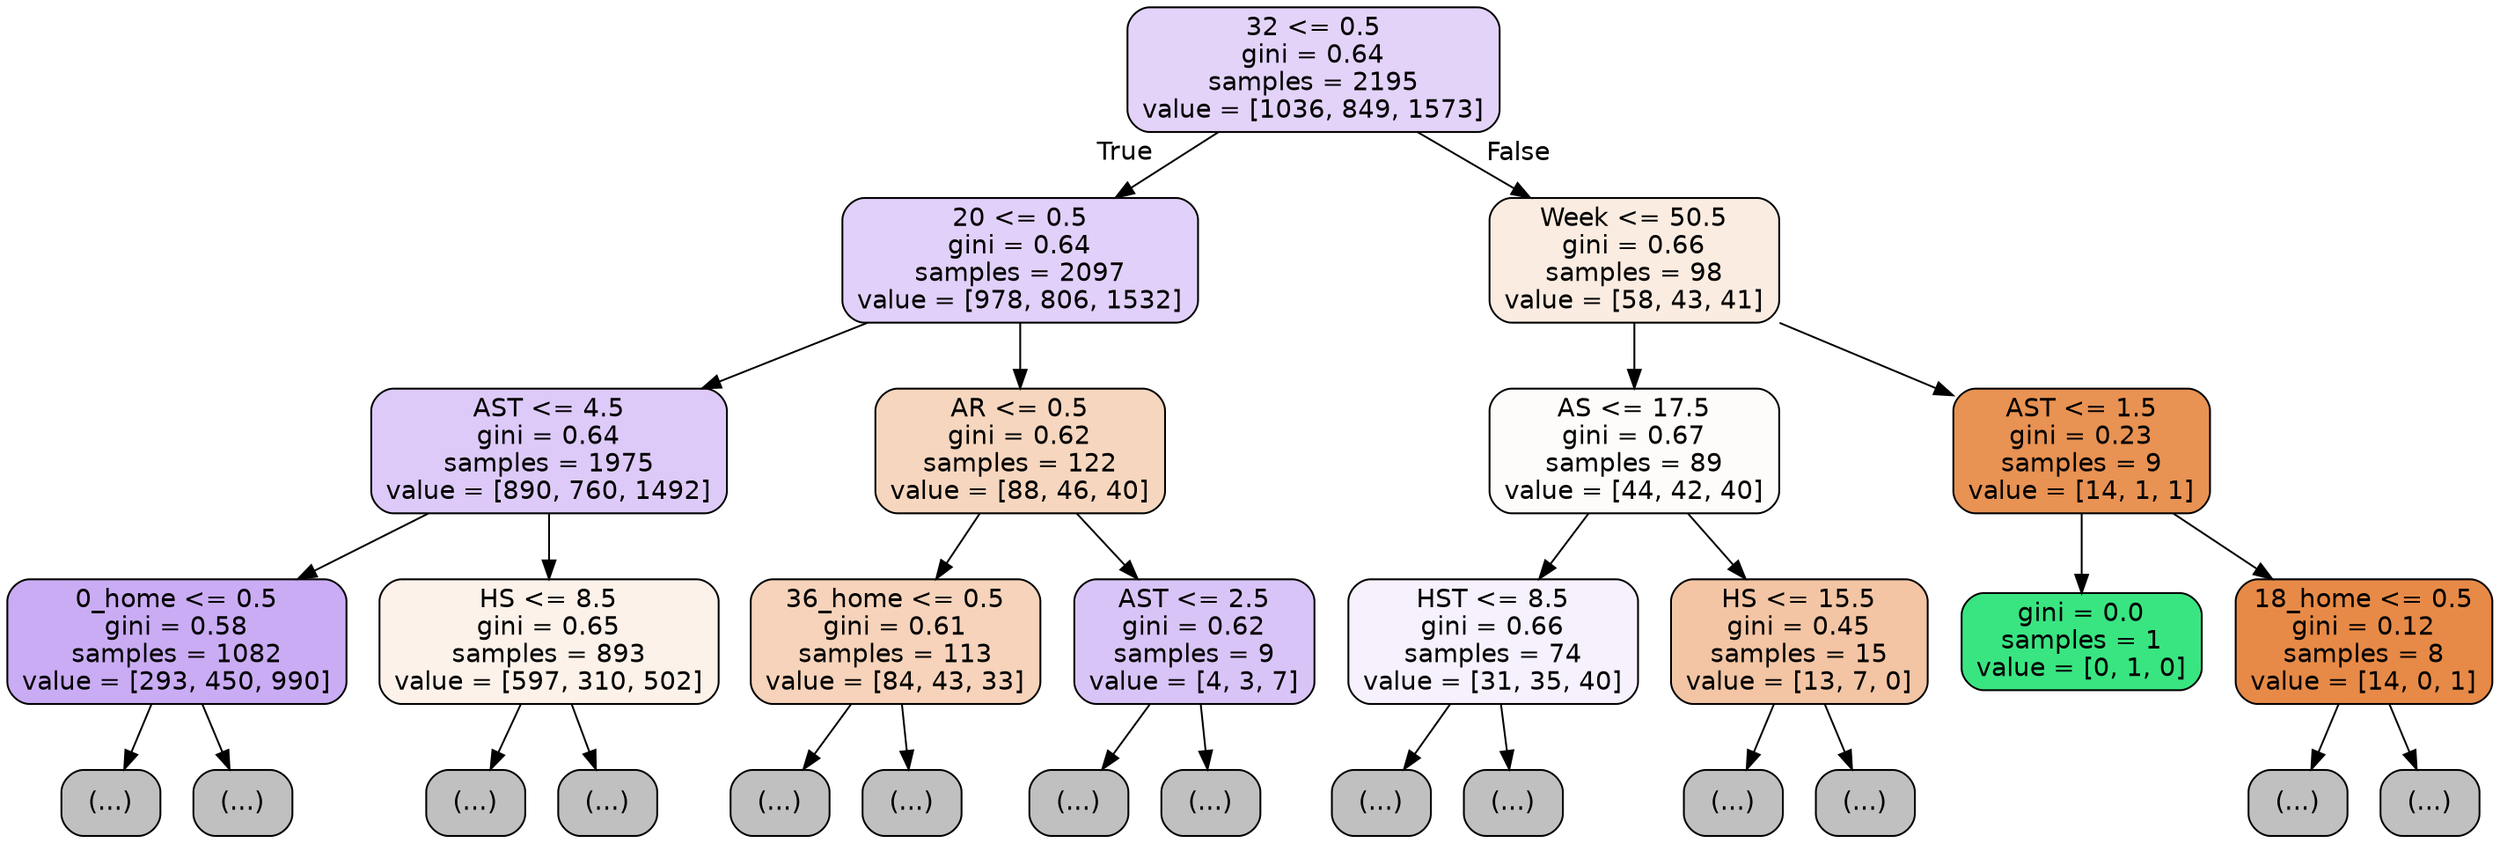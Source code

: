 digraph Tree {
node [shape=box, style="filled, rounded", color="black", fontname=helvetica] ;
edge [fontname=helvetica] ;
0 [label="32 <= 0.5\ngini = 0.64\nsamples = 2195\nvalue = [1036, 849, 1573]", fillcolor="#e3d3f9"] ;
1 [label="20 <= 0.5\ngini = 0.64\nsamples = 2097\nvalue = [978, 806, 1532]", fillcolor="#e1d0f9"] ;
0 -> 1 [labeldistance=2.5, labelangle=45, headlabel="True"] ;
2 [label="AST <= 4.5\ngini = 0.64\nsamples = 1975\nvalue = [890, 760, 1492]", fillcolor="#ddcaf8"] ;
1 -> 2 ;
3 [label="0_home <= 0.5\ngini = 0.58\nsamples = 1082\nvalue = [293, 450, 990]", fillcolor="#caacf4"] ;
2 -> 3 ;
4 [label="(...)", fillcolor="#C0C0C0"] ;
3 -> 4 ;
1047 [label="(...)", fillcolor="#C0C0C0"] ;
3 -> 1047 ;
1096 [label="HS <= 8.5\ngini = 0.65\nsamples = 893\nvalue = [597, 310, 502]", fillcolor="#fcf2ea"] ;
2 -> 1096 ;
1097 [label="(...)", fillcolor="#C0C0C0"] ;
1096 -> 1097 ;
1250 [label="(...)", fillcolor="#C0C0C0"] ;
1096 -> 1250 ;
2009 [label="AR <= 0.5\ngini = 0.62\nsamples = 122\nvalue = [88, 46, 40]", fillcolor="#f6d6be"] ;
1 -> 2009 ;
2010 [label="36_home <= 0.5\ngini = 0.61\nsamples = 113\nvalue = [84, 43, 33]", fillcolor="#f6d3ba"] ;
2009 -> 2010 ;
2011 [label="(...)", fillcolor="#C0C0C0"] ;
2010 -> 2011 ;
2134 [label="(...)", fillcolor="#C0C0C0"] ;
2010 -> 2134 ;
2137 [label="AST <= 2.5\ngini = 0.62\nsamples = 9\nvalue = [4, 3, 7]", fillcolor="#d9c4f7"] ;
2009 -> 2137 ;
2138 [label="(...)", fillcolor="#C0C0C0"] ;
2137 -> 2138 ;
2139 [label="(...)", fillcolor="#C0C0C0"] ;
2137 -> 2139 ;
2150 [label="Week <= 50.5\ngini = 0.66\nsamples = 98\nvalue = [58, 43, 41]", fillcolor="#fbece1"] ;
0 -> 2150 [labeldistance=2.5, labelangle=-45, headlabel="False"] ;
2151 [label="AS <= 17.5\ngini = 0.67\nsamples = 89\nvalue = [44, 42, 40]", fillcolor="#fefcfa"] ;
2150 -> 2151 ;
2152 [label="HST <= 8.5\ngini = 0.66\nsamples = 74\nvalue = [31, 35, 40]", fillcolor="#f6f1fd"] ;
2151 -> 2152 ;
2153 [label="(...)", fillcolor="#C0C0C0"] ;
2152 -> 2153 ;
2224 [label="(...)", fillcolor="#C0C0C0"] ;
2152 -> 2224 ;
2239 [label="HS <= 15.5\ngini = 0.45\nsamples = 15\nvalue = [13, 7, 0]", fillcolor="#f3c5a4"] ;
2151 -> 2239 ;
2240 [label="(...)", fillcolor="#C0C0C0"] ;
2239 -> 2240 ;
2257 [label="(...)", fillcolor="#C0C0C0"] ;
2239 -> 2257 ;
2258 [label="AST <= 1.5\ngini = 0.23\nsamples = 9\nvalue = [14, 1, 1]", fillcolor="#e89253"] ;
2150 -> 2258 ;
2259 [label="gini = 0.0\nsamples = 1\nvalue = [0, 1, 0]", fillcolor="#39e581"] ;
2258 -> 2259 ;
2260 [label="18_home <= 0.5\ngini = 0.12\nsamples = 8\nvalue = [14, 0, 1]", fillcolor="#e78a47"] ;
2258 -> 2260 ;
2261 [label="(...)", fillcolor="#C0C0C0"] ;
2260 -> 2261 ;
2262 [label="(...)", fillcolor="#C0C0C0"] ;
2260 -> 2262 ;
}